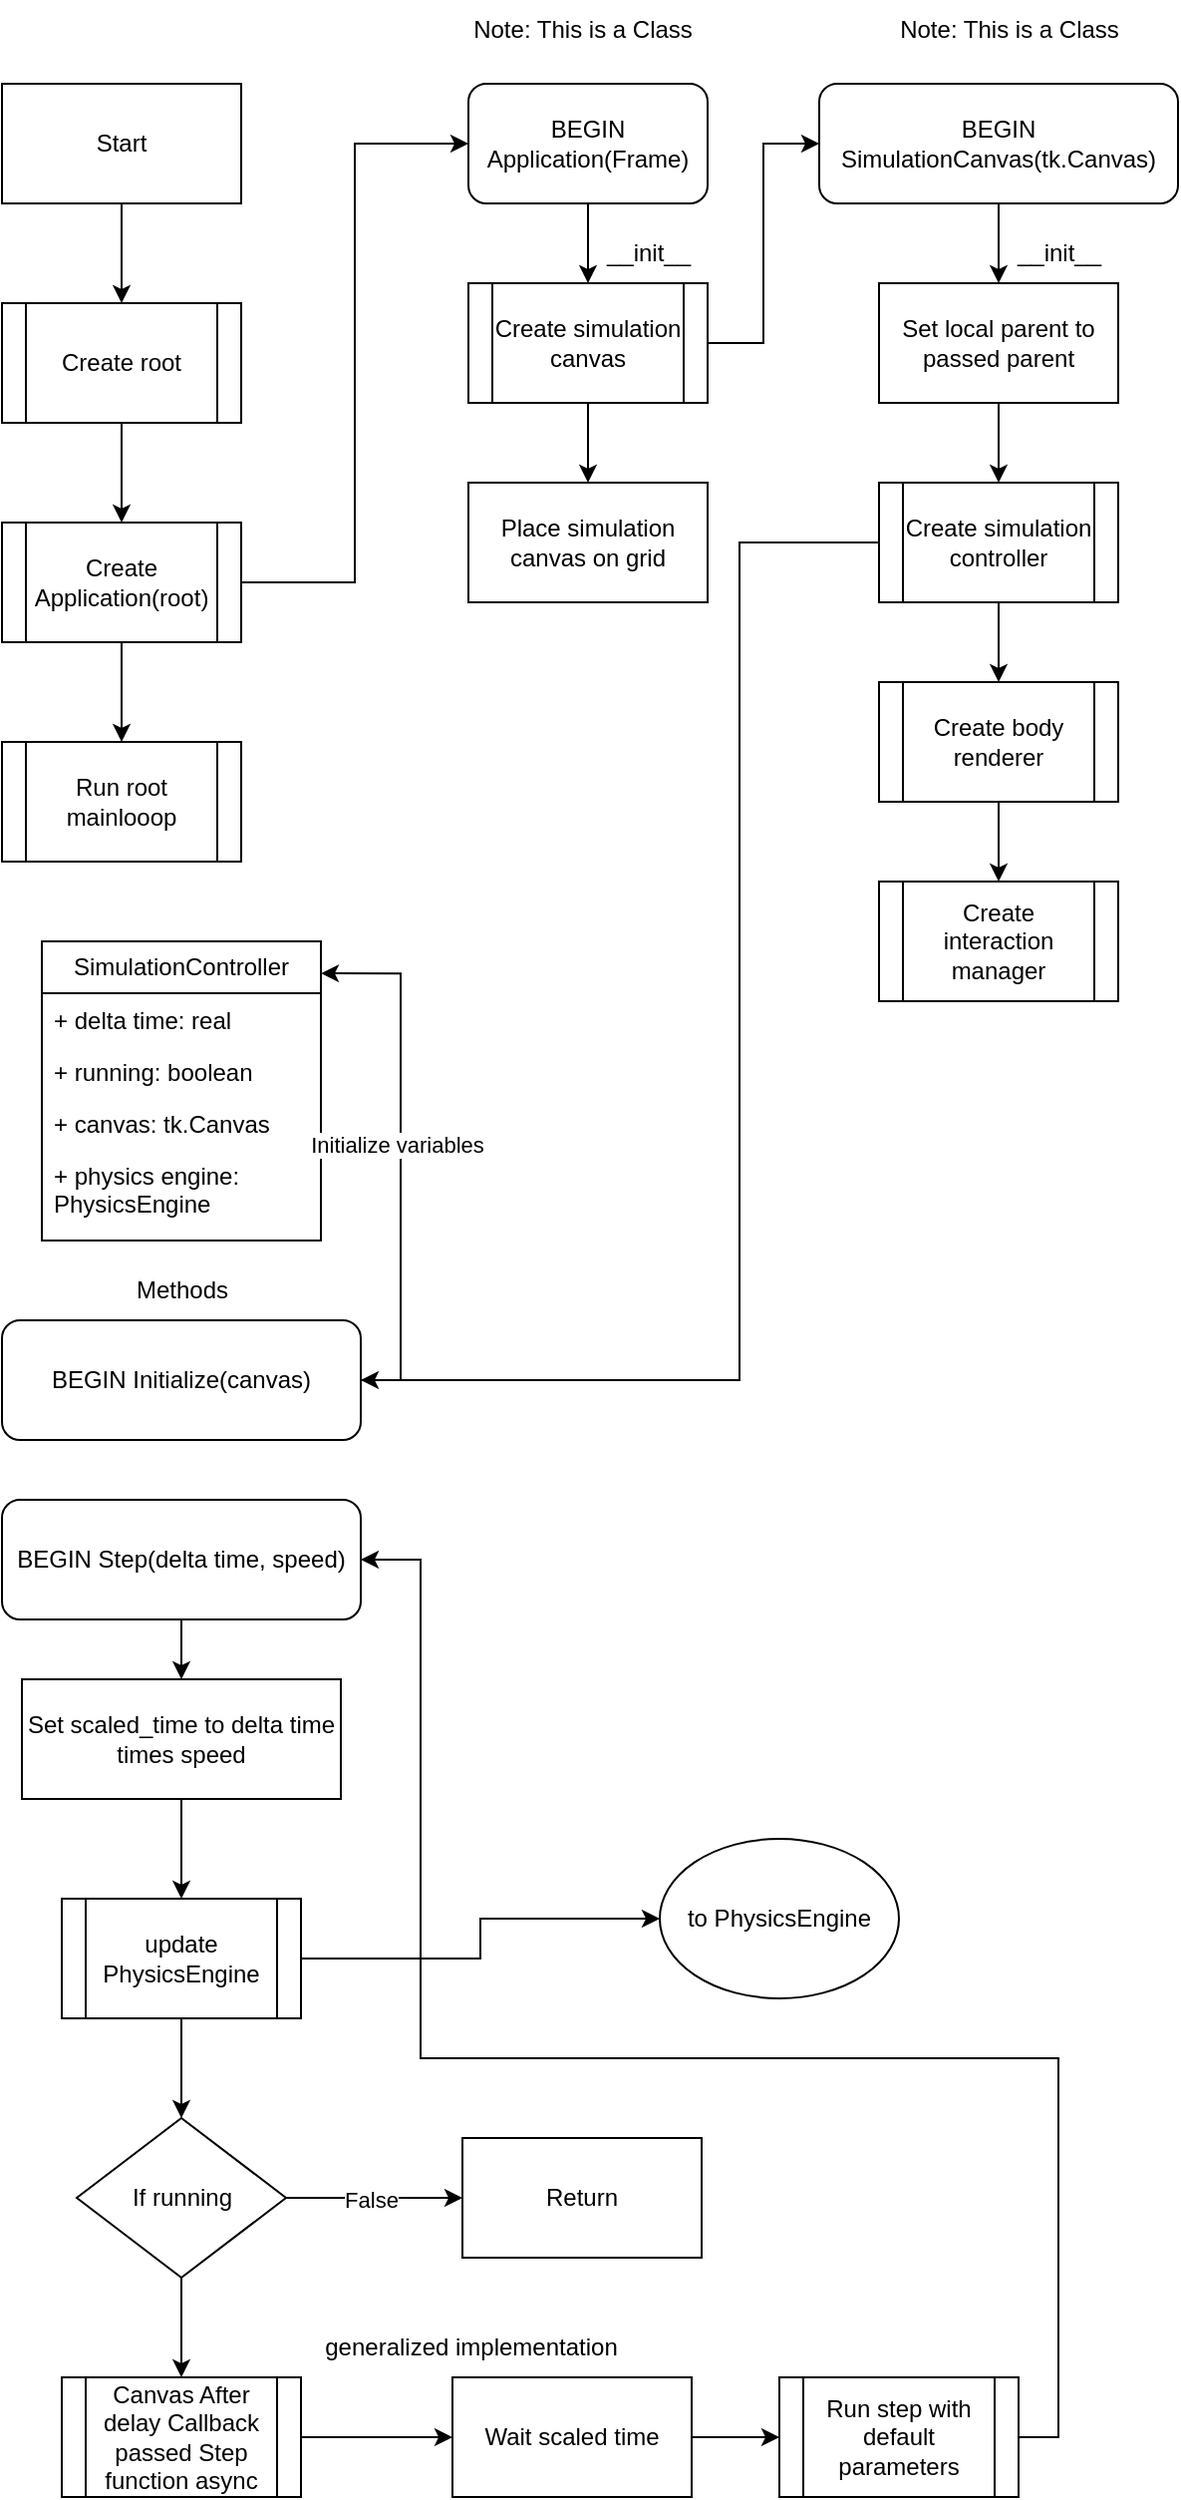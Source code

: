 <mxfile version="26.0.16">
  <diagram id="C5RBs43oDa-KdzZeNtuy" name="Page-1">
    <mxGraphModel dx="1420" dy="776" grid="1" gridSize="10" guides="1" tooltips="1" connect="1" arrows="1" fold="1" page="1" pageScale="1" pageWidth="827" pageHeight="1169" math="0" shadow="0">
      <root>
        <mxCell id="WIyWlLk6GJQsqaUBKTNV-0" />
        <mxCell id="WIyWlLk6GJQsqaUBKTNV-1" parent="WIyWlLk6GJQsqaUBKTNV-0" />
        <mxCell id="rg2TefDTNv2NrTJ3xyoL-8" style="edgeStyle=orthogonalEdgeStyle;rounded=0;orthogonalLoop=1;jettySize=auto;html=1;exitX=0.5;exitY=1;exitDx=0;exitDy=0;entryX=0.5;entryY=0;entryDx=0;entryDy=0;" edge="1" parent="WIyWlLk6GJQsqaUBKTNV-1" source="rg2TefDTNv2NrTJ3xyoL-2" target="rg2TefDTNv2NrTJ3xyoL-7">
          <mxGeometry relative="1" as="geometry" />
        </mxCell>
        <mxCell id="rg2TefDTNv2NrTJ3xyoL-2" value="Start" style="rounded=0;whiteSpace=wrap;html=1;" vertex="1" parent="WIyWlLk6GJQsqaUBKTNV-1">
          <mxGeometry x="60" y="60" width="120" height="60" as="geometry" />
        </mxCell>
        <mxCell id="rg2TefDTNv2NrTJ3xyoL-11" style="edgeStyle=orthogonalEdgeStyle;rounded=0;orthogonalLoop=1;jettySize=auto;html=1;exitX=0.5;exitY=1;exitDx=0;exitDy=0;entryX=0.5;entryY=0;entryDx=0;entryDy=0;" edge="1" parent="WIyWlLk6GJQsqaUBKTNV-1" source="rg2TefDTNv2NrTJ3xyoL-5" target="rg2TefDTNv2NrTJ3xyoL-10">
          <mxGeometry relative="1" as="geometry" />
        </mxCell>
        <mxCell id="rg2TefDTNv2NrTJ3xyoL-26" style="edgeStyle=orthogonalEdgeStyle;rounded=0;orthogonalLoop=1;jettySize=auto;html=1;exitX=1;exitY=0.5;exitDx=0;exitDy=0;entryX=0;entryY=0.5;entryDx=0;entryDy=0;" edge="1" parent="WIyWlLk6GJQsqaUBKTNV-1" source="rg2TefDTNv2NrTJ3xyoL-5" target="rg2TefDTNv2NrTJ3xyoL-13">
          <mxGeometry relative="1" as="geometry" />
        </mxCell>
        <mxCell id="rg2TefDTNv2NrTJ3xyoL-5" value="Create Application(root)" style="shape=process;whiteSpace=wrap;html=1;backgroundOutline=1;" vertex="1" parent="WIyWlLk6GJQsqaUBKTNV-1">
          <mxGeometry x="60" y="280" width="120" height="60" as="geometry" />
        </mxCell>
        <mxCell id="rg2TefDTNv2NrTJ3xyoL-9" style="edgeStyle=orthogonalEdgeStyle;rounded=0;orthogonalLoop=1;jettySize=auto;html=1;exitX=0.5;exitY=1;exitDx=0;exitDy=0;entryX=0.5;entryY=0;entryDx=0;entryDy=0;" edge="1" parent="WIyWlLk6GJQsqaUBKTNV-1" source="rg2TefDTNv2NrTJ3xyoL-7" target="rg2TefDTNv2NrTJ3xyoL-5">
          <mxGeometry relative="1" as="geometry" />
        </mxCell>
        <mxCell id="rg2TefDTNv2NrTJ3xyoL-7" value="Create root" style="shape=process;whiteSpace=wrap;html=1;backgroundOutline=1;" vertex="1" parent="WIyWlLk6GJQsqaUBKTNV-1">
          <mxGeometry x="60" y="170" width="120" height="60" as="geometry" />
        </mxCell>
        <mxCell id="rg2TefDTNv2NrTJ3xyoL-10" value="Run root mainlooop" style="shape=process;whiteSpace=wrap;html=1;backgroundOutline=1;" vertex="1" parent="WIyWlLk6GJQsqaUBKTNV-1">
          <mxGeometry x="60" y="390" width="120" height="60" as="geometry" />
        </mxCell>
        <mxCell id="rg2TefDTNv2NrTJ3xyoL-12" style="edgeStyle=orthogonalEdgeStyle;rounded=0;orthogonalLoop=1;jettySize=auto;html=1;exitX=0.5;exitY=1;exitDx=0;exitDy=0;entryX=0.5;entryY=0;entryDx=0;entryDy=0;" edge="1" parent="WIyWlLk6GJQsqaUBKTNV-1" source="rg2TefDTNv2NrTJ3xyoL-13" target="rg2TefDTNv2NrTJ3xyoL-15">
          <mxGeometry relative="1" as="geometry" />
        </mxCell>
        <mxCell id="rg2TefDTNv2NrTJ3xyoL-13" value="BEGIN Application(Frame)" style="rounded=1;whiteSpace=wrap;html=1;" vertex="1" parent="WIyWlLk6GJQsqaUBKTNV-1">
          <mxGeometry x="294" y="60" width="120" height="60" as="geometry" />
        </mxCell>
        <mxCell id="rg2TefDTNv2NrTJ3xyoL-14" style="edgeStyle=orthogonalEdgeStyle;rounded=0;orthogonalLoop=1;jettySize=auto;html=1;exitX=0.5;exitY=1;exitDx=0;exitDy=0;entryX=0.5;entryY=0;entryDx=0;entryDy=0;" edge="1" parent="WIyWlLk6GJQsqaUBKTNV-1" source="rg2TefDTNv2NrTJ3xyoL-15" target="rg2TefDTNv2NrTJ3xyoL-16">
          <mxGeometry relative="1" as="geometry" />
        </mxCell>
        <mxCell id="rg2TefDTNv2NrTJ3xyoL-31" style="edgeStyle=orthogonalEdgeStyle;rounded=0;orthogonalLoop=1;jettySize=auto;html=1;exitX=1;exitY=0.5;exitDx=0;exitDy=0;entryX=0;entryY=0.5;entryDx=0;entryDy=0;" edge="1" parent="WIyWlLk6GJQsqaUBKTNV-1" source="rg2TefDTNv2NrTJ3xyoL-15" target="rg2TefDTNv2NrTJ3xyoL-17">
          <mxGeometry relative="1" as="geometry" />
        </mxCell>
        <mxCell id="rg2TefDTNv2NrTJ3xyoL-15" value="Create simulation canvas" style="shape=process;whiteSpace=wrap;html=1;backgroundOutline=1;" vertex="1" parent="WIyWlLk6GJQsqaUBKTNV-1">
          <mxGeometry x="294" y="160" width="120" height="60" as="geometry" />
        </mxCell>
        <mxCell id="rg2TefDTNv2NrTJ3xyoL-16" value="Place simulation canvas on grid" style="rounded=0;whiteSpace=wrap;html=1;" vertex="1" parent="WIyWlLk6GJQsqaUBKTNV-1">
          <mxGeometry x="294" y="260" width="120" height="60" as="geometry" />
        </mxCell>
        <mxCell id="rg2TefDTNv2NrTJ3xyoL-21" style="edgeStyle=orthogonalEdgeStyle;rounded=0;orthogonalLoop=1;jettySize=auto;html=1;exitX=0.5;exitY=1;exitDx=0;exitDy=0;entryX=0.5;entryY=0;entryDx=0;entryDy=0;" edge="1" parent="WIyWlLk6GJQsqaUBKTNV-1" source="rg2TefDTNv2NrTJ3xyoL-17" target="rg2TefDTNv2NrTJ3xyoL-18">
          <mxGeometry relative="1" as="geometry" />
        </mxCell>
        <mxCell id="rg2TefDTNv2NrTJ3xyoL-17" value="BEGIN SimulationCanvas(tk.Canvas)" style="rounded=1;whiteSpace=wrap;html=1;" vertex="1" parent="WIyWlLk6GJQsqaUBKTNV-1">
          <mxGeometry x="470" y="60" width="180" height="60" as="geometry" />
        </mxCell>
        <mxCell id="rg2TefDTNv2NrTJ3xyoL-20" style="edgeStyle=orthogonalEdgeStyle;rounded=0;orthogonalLoop=1;jettySize=auto;html=1;exitX=0.5;exitY=1;exitDx=0;exitDy=0;entryX=0.5;entryY=0;entryDx=0;entryDy=0;" edge="1" parent="WIyWlLk6GJQsqaUBKTNV-1" source="rg2TefDTNv2NrTJ3xyoL-18" target="rg2TefDTNv2NrTJ3xyoL-19">
          <mxGeometry relative="1" as="geometry" />
        </mxCell>
        <mxCell id="rg2TefDTNv2NrTJ3xyoL-18" value="Set local parent to passed parent" style="rounded=0;whiteSpace=wrap;html=1;" vertex="1" parent="WIyWlLk6GJQsqaUBKTNV-1">
          <mxGeometry x="500" y="160" width="120" height="60" as="geometry" />
        </mxCell>
        <mxCell id="rg2TefDTNv2NrTJ3xyoL-23" style="edgeStyle=orthogonalEdgeStyle;rounded=0;orthogonalLoop=1;jettySize=auto;html=1;exitX=0.5;exitY=1;exitDx=0;exitDy=0;entryX=0.5;entryY=0;entryDx=0;entryDy=0;" edge="1" parent="WIyWlLk6GJQsqaUBKTNV-1" source="rg2TefDTNv2NrTJ3xyoL-19" target="rg2TefDTNv2NrTJ3xyoL-22">
          <mxGeometry relative="1" as="geometry" />
        </mxCell>
        <mxCell id="rg2TefDTNv2NrTJ3xyoL-64" style="edgeStyle=orthogonalEdgeStyle;rounded=0;orthogonalLoop=1;jettySize=auto;html=1;exitX=0;exitY=0.5;exitDx=0;exitDy=0;entryX=1;entryY=0.5;entryDx=0;entryDy=0;" edge="1" parent="WIyWlLk6GJQsqaUBKTNV-1" source="rg2TefDTNv2NrTJ3xyoL-19" target="rg2TefDTNv2NrTJ3xyoL-33">
          <mxGeometry relative="1" as="geometry">
            <Array as="points">
              <mxPoint x="430" y="290" />
              <mxPoint x="430" y="710" />
            </Array>
          </mxGeometry>
        </mxCell>
        <mxCell id="rg2TefDTNv2NrTJ3xyoL-19" value="Create simulation controller" style="shape=process;whiteSpace=wrap;html=1;backgroundOutline=1;" vertex="1" parent="WIyWlLk6GJQsqaUBKTNV-1">
          <mxGeometry x="500" y="260" width="120" height="60" as="geometry" />
        </mxCell>
        <mxCell id="rg2TefDTNv2NrTJ3xyoL-25" style="edgeStyle=orthogonalEdgeStyle;rounded=0;orthogonalLoop=1;jettySize=auto;html=1;exitX=0.5;exitY=1;exitDx=0;exitDy=0;entryX=0.5;entryY=0;entryDx=0;entryDy=0;" edge="1" parent="WIyWlLk6GJQsqaUBKTNV-1" source="rg2TefDTNv2NrTJ3xyoL-22" target="rg2TefDTNv2NrTJ3xyoL-24">
          <mxGeometry relative="1" as="geometry" />
        </mxCell>
        <mxCell id="rg2TefDTNv2NrTJ3xyoL-22" value="Create body renderer" style="shape=process;whiteSpace=wrap;html=1;backgroundOutline=1;" vertex="1" parent="WIyWlLk6GJQsqaUBKTNV-1">
          <mxGeometry x="500" y="360" width="120" height="60" as="geometry" />
        </mxCell>
        <mxCell id="rg2TefDTNv2NrTJ3xyoL-24" value="Create interaction manager" style="shape=process;whiteSpace=wrap;html=1;backgroundOutline=1;" vertex="1" parent="WIyWlLk6GJQsqaUBKTNV-1">
          <mxGeometry x="500" y="460" width="120" height="60" as="geometry" />
        </mxCell>
        <mxCell id="rg2TefDTNv2NrTJ3xyoL-27" value="Note: This is a Class" style="text;html=1;align=center;verticalAlign=middle;resizable=0;points=[];autosize=1;strokeColor=none;fillColor=none;" vertex="1" parent="WIyWlLk6GJQsqaUBKTNV-1">
          <mxGeometry x="286" y="18" width="130" height="30" as="geometry" />
        </mxCell>
        <mxCell id="rg2TefDTNv2NrTJ3xyoL-28" value="Note: This is a Class" style="text;html=1;align=center;verticalAlign=middle;resizable=0;points=[];autosize=1;strokeColor=none;fillColor=none;" vertex="1" parent="WIyWlLk6GJQsqaUBKTNV-1">
          <mxGeometry x="500" y="18" width="130" height="30" as="geometry" />
        </mxCell>
        <mxCell id="rg2TefDTNv2NrTJ3xyoL-29" value="__init__" style="text;html=1;align=center;verticalAlign=middle;resizable=0;points=[];autosize=1;strokeColor=none;fillColor=none;" vertex="1" parent="WIyWlLk6GJQsqaUBKTNV-1">
          <mxGeometry x="354" y="130" width="60" height="30" as="geometry" />
        </mxCell>
        <mxCell id="rg2TefDTNv2NrTJ3xyoL-30" value="__init__" style="text;html=1;align=center;verticalAlign=middle;resizable=0;points=[];autosize=1;strokeColor=none;fillColor=none;" vertex="1" parent="WIyWlLk6GJQsqaUBKTNV-1">
          <mxGeometry x="560" y="130" width="60" height="30" as="geometry" />
        </mxCell>
        <mxCell id="rg2TefDTNv2NrTJ3xyoL-33" value="BEGIN Initialize(canvas)" style="rounded=1;whiteSpace=wrap;html=1;" vertex="1" parent="WIyWlLk6GJQsqaUBKTNV-1">
          <mxGeometry x="60" y="680" width="180" height="60" as="geometry" />
        </mxCell>
        <mxCell id="rg2TefDTNv2NrTJ3xyoL-34" value="&lt;div&gt;SimulationController&lt;/div&gt;" style="swimlane;fontStyle=0;childLayout=stackLayout;horizontal=1;startSize=26;fillColor=none;horizontalStack=0;resizeParent=1;resizeParentMax=0;resizeLast=0;collapsible=1;marginBottom=0;whiteSpace=wrap;html=1;" vertex="1" parent="WIyWlLk6GJQsqaUBKTNV-1">
          <mxGeometry x="80" y="490" width="140" height="150" as="geometry" />
        </mxCell>
        <mxCell id="rg2TefDTNv2NrTJ3xyoL-35" value="+ delta time: real" style="text;strokeColor=none;fillColor=none;align=left;verticalAlign=top;spacingLeft=4;spacingRight=4;overflow=hidden;rotatable=0;points=[[0,0.5],[1,0.5]];portConstraint=eastwest;whiteSpace=wrap;html=1;" vertex="1" parent="rg2TefDTNv2NrTJ3xyoL-34">
          <mxGeometry y="26" width="140" height="26" as="geometry" />
        </mxCell>
        <mxCell id="rg2TefDTNv2NrTJ3xyoL-36" value="+ running: boolean" style="text;strokeColor=none;fillColor=none;align=left;verticalAlign=top;spacingLeft=4;spacingRight=4;overflow=hidden;rotatable=0;points=[[0,0.5],[1,0.5]];portConstraint=eastwest;whiteSpace=wrap;html=1;" vertex="1" parent="rg2TefDTNv2NrTJ3xyoL-34">
          <mxGeometry y="52" width="140" height="26" as="geometry" />
        </mxCell>
        <mxCell id="rg2TefDTNv2NrTJ3xyoL-37" value="+ canvas: tk.Canvas" style="text;strokeColor=none;fillColor=none;align=left;verticalAlign=top;spacingLeft=4;spacingRight=4;overflow=hidden;rotatable=0;points=[[0,0.5],[1,0.5]];portConstraint=eastwest;whiteSpace=wrap;html=1;" vertex="1" parent="rg2TefDTNv2NrTJ3xyoL-34">
          <mxGeometry y="78" width="140" height="26" as="geometry" />
        </mxCell>
        <mxCell id="rg2TefDTNv2NrTJ3xyoL-38" value="+ physics engine: PhysicsEngine" style="text;strokeColor=none;fillColor=none;align=left;verticalAlign=top;spacingLeft=4;spacingRight=4;overflow=hidden;rotatable=0;points=[[0,0.5],[1,0.5]];portConstraint=eastwest;whiteSpace=wrap;html=1;" vertex="1" parent="rg2TefDTNv2NrTJ3xyoL-34">
          <mxGeometry y="104" width="140" height="46" as="geometry" />
        </mxCell>
        <mxCell id="rg2TefDTNv2NrTJ3xyoL-39" value="Methods" style="text;html=1;align=center;verticalAlign=middle;resizable=0;points=[];autosize=1;strokeColor=none;fillColor=none;" vertex="1" parent="WIyWlLk6GJQsqaUBKTNV-1">
          <mxGeometry x="115" y="650" width="70" height="30" as="geometry" />
        </mxCell>
        <mxCell id="rg2TefDTNv2NrTJ3xyoL-40" style="edgeStyle=orthogonalEdgeStyle;rounded=0;orthogonalLoop=1;jettySize=auto;html=1;exitX=1;exitY=0.5;exitDx=0;exitDy=0;entryX=1;entryY=0.107;entryDx=0;entryDy=0;entryPerimeter=0;" edge="1" parent="WIyWlLk6GJQsqaUBKTNV-1" source="rg2TefDTNv2NrTJ3xyoL-33" target="rg2TefDTNv2NrTJ3xyoL-34">
          <mxGeometry relative="1" as="geometry" />
        </mxCell>
        <mxCell id="rg2TefDTNv2NrTJ3xyoL-41" value="Initialize variables" style="edgeLabel;html=1;align=center;verticalAlign=middle;resizable=0;points=[];" vertex="1" connectable="0" parent="rg2TefDTNv2NrTJ3xyoL-40">
          <mxGeometry x="0.046" y="2" relative="1" as="geometry">
            <mxPoint as="offset" />
          </mxGeometry>
        </mxCell>
        <mxCell id="rg2TefDTNv2NrTJ3xyoL-44" style="edgeStyle=orthogonalEdgeStyle;rounded=0;orthogonalLoop=1;jettySize=auto;html=1;exitX=0.5;exitY=1;exitDx=0;exitDy=0;entryX=0.5;entryY=0;entryDx=0;entryDy=0;" edge="1" parent="WIyWlLk6GJQsqaUBKTNV-1" source="rg2TefDTNv2NrTJ3xyoL-42" target="rg2TefDTNv2NrTJ3xyoL-43">
          <mxGeometry relative="1" as="geometry" />
        </mxCell>
        <mxCell id="rg2TefDTNv2NrTJ3xyoL-42" value="BEGIN Step(delta time, speed)" style="rounded=1;whiteSpace=wrap;html=1;" vertex="1" parent="WIyWlLk6GJQsqaUBKTNV-1">
          <mxGeometry x="60" y="770" width="180" height="60" as="geometry" />
        </mxCell>
        <mxCell id="rg2TefDTNv2NrTJ3xyoL-46" style="edgeStyle=orthogonalEdgeStyle;rounded=0;orthogonalLoop=1;jettySize=auto;html=1;exitX=0.5;exitY=1;exitDx=0;exitDy=0;entryX=0.5;entryY=0;entryDx=0;entryDy=0;" edge="1" parent="WIyWlLk6GJQsqaUBKTNV-1" source="rg2TefDTNv2NrTJ3xyoL-43" target="rg2TefDTNv2NrTJ3xyoL-45">
          <mxGeometry relative="1" as="geometry" />
        </mxCell>
        <mxCell id="rg2TefDTNv2NrTJ3xyoL-43" value="Set scaled_time to delta time times speed" style="rounded=0;whiteSpace=wrap;html=1;" vertex="1" parent="WIyWlLk6GJQsqaUBKTNV-1">
          <mxGeometry x="70" y="860" width="160" height="60" as="geometry" />
        </mxCell>
        <mxCell id="rg2TefDTNv2NrTJ3xyoL-48" style="edgeStyle=orthogonalEdgeStyle;rounded=0;orthogonalLoop=1;jettySize=auto;html=1;exitX=0.5;exitY=1;exitDx=0;exitDy=0;entryX=0.5;entryY=0;entryDx=0;entryDy=0;" edge="1" parent="WIyWlLk6GJQsqaUBKTNV-1" source="rg2TefDTNv2NrTJ3xyoL-45" target="rg2TefDTNv2NrTJ3xyoL-47">
          <mxGeometry relative="1" as="geometry" />
        </mxCell>
        <mxCell id="rg2TefDTNv2NrTJ3xyoL-67" style="edgeStyle=orthogonalEdgeStyle;rounded=0;orthogonalLoop=1;jettySize=auto;html=1;exitX=1;exitY=0.5;exitDx=0;exitDy=0;entryX=0;entryY=0.5;entryDx=0;entryDy=0;" edge="1" parent="WIyWlLk6GJQsqaUBKTNV-1" source="rg2TefDTNv2NrTJ3xyoL-45" target="rg2TefDTNv2NrTJ3xyoL-66">
          <mxGeometry relative="1" as="geometry" />
        </mxCell>
        <mxCell id="rg2TefDTNv2NrTJ3xyoL-45" value="update PhysicsEngine" style="shape=process;whiteSpace=wrap;html=1;backgroundOutline=1;" vertex="1" parent="WIyWlLk6GJQsqaUBKTNV-1">
          <mxGeometry x="90" y="970" width="120" height="60" as="geometry" />
        </mxCell>
        <mxCell id="rg2TefDTNv2NrTJ3xyoL-50" style="edgeStyle=orthogonalEdgeStyle;rounded=0;orthogonalLoop=1;jettySize=auto;html=1;exitX=1;exitY=0.5;exitDx=0;exitDy=0;entryX=0;entryY=0.5;entryDx=0;entryDy=0;" edge="1" parent="WIyWlLk6GJQsqaUBKTNV-1" source="rg2TefDTNv2NrTJ3xyoL-47" target="rg2TefDTNv2NrTJ3xyoL-49">
          <mxGeometry relative="1" as="geometry" />
        </mxCell>
        <mxCell id="rg2TefDTNv2NrTJ3xyoL-51" value="False" style="edgeLabel;html=1;align=center;verticalAlign=middle;resizable=0;points=[];" vertex="1" connectable="0" parent="rg2TefDTNv2NrTJ3xyoL-50">
          <mxGeometry x="-0.037" y="-1" relative="1" as="geometry">
            <mxPoint as="offset" />
          </mxGeometry>
        </mxCell>
        <mxCell id="rg2TefDTNv2NrTJ3xyoL-55" style="edgeStyle=orthogonalEdgeStyle;rounded=0;orthogonalLoop=1;jettySize=auto;html=1;exitX=0.5;exitY=1;exitDx=0;exitDy=0;entryX=0.5;entryY=0;entryDx=0;entryDy=0;" edge="1" parent="WIyWlLk6GJQsqaUBKTNV-1" source="rg2TefDTNv2NrTJ3xyoL-47" target="rg2TefDTNv2NrTJ3xyoL-56">
          <mxGeometry relative="1" as="geometry">
            <mxPoint x="150" y="1200" as="targetPoint" />
          </mxGeometry>
        </mxCell>
        <mxCell id="rg2TefDTNv2NrTJ3xyoL-47" value="If running" style="rhombus;whiteSpace=wrap;html=1;" vertex="1" parent="WIyWlLk6GJQsqaUBKTNV-1">
          <mxGeometry x="97.5" y="1080" width="105" height="80" as="geometry" />
        </mxCell>
        <mxCell id="rg2TefDTNv2NrTJ3xyoL-49" value="Return" style="rounded=0;whiteSpace=wrap;html=1;" vertex="1" parent="WIyWlLk6GJQsqaUBKTNV-1">
          <mxGeometry x="291" y="1090" width="120" height="60" as="geometry" />
        </mxCell>
        <mxCell id="rg2TefDTNv2NrTJ3xyoL-58" style="edgeStyle=orthogonalEdgeStyle;rounded=0;orthogonalLoop=1;jettySize=auto;html=1;exitX=1;exitY=0.5;exitDx=0;exitDy=0;entryX=0;entryY=0.5;entryDx=0;entryDy=0;" edge="1" parent="WIyWlLk6GJQsqaUBKTNV-1" source="rg2TefDTNv2NrTJ3xyoL-56" target="rg2TefDTNv2NrTJ3xyoL-60">
          <mxGeometry relative="1" as="geometry">
            <mxPoint x="250" y="1240" as="targetPoint" />
          </mxGeometry>
        </mxCell>
        <mxCell id="rg2TefDTNv2NrTJ3xyoL-56" value="Canvas After delay Callback passed Step function async" style="shape=process;whiteSpace=wrap;html=1;backgroundOutline=1;" vertex="1" parent="WIyWlLk6GJQsqaUBKTNV-1">
          <mxGeometry x="90" y="1210" width="120" height="60" as="geometry" />
        </mxCell>
        <mxCell id="rg2TefDTNv2NrTJ3xyoL-57" value="&lt;div&gt;generalized implementation&lt;/div&gt;" style="text;html=1;align=center;verticalAlign=middle;resizable=0;points=[];autosize=1;strokeColor=none;fillColor=none;" vertex="1" parent="WIyWlLk6GJQsqaUBKTNV-1">
          <mxGeometry x="210" y="1180" width="170" height="30" as="geometry" />
        </mxCell>
        <mxCell id="rg2TefDTNv2NrTJ3xyoL-62" style="edgeStyle=orthogonalEdgeStyle;rounded=0;orthogonalLoop=1;jettySize=auto;html=1;exitX=1;exitY=0.5;exitDx=0;exitDy=0;entryX=0;entryY=0.5;entryDx=0;entryDy=0;" edge="1" parent="WIyWlLk6GJQsqaUBKTNV-1" source="rg2TefDTNv2NrTJ3xyoL-60" target="rg2TefDTNv2NrTJ3xyoL-61">
          <mxGeometry relative="1" as="geometry" />
        </mxCell>
        <mxCell id="rg2TefDTNv2NrTJ3xyoL-60" value="Wait scaled time" style="rounded=0;whiteSpace=wrap;html=1;" vertex="1" parent="WIyWlLk6GJQsqaUBKTNV-1">
          <mxGeometry x="286" y="1210" width="120" height="60" as="geometry" />
        </mxCell>
        <mxCell id="rg2TefDTNv2NrTJ3xyoL-63" style="edgeStyle=orthogonalEdgeStyle;rounded=0;orthogonalLoop=1;jettySize=auto;html=1;exitX=1;exitY=0.5;exitDx=0;exitDy=0;entryX=1;entryY=0.5;entryDx=0;entryDy=0;" edge="1" parent="WIyWlLk6GJQsqaUBKTNV-1" source="rg2TefDTNv2NrTJ3xyoL-61" target="rg2TefDTNv2NrTJ3xyoL-42">
          <mxGeometry relative="1" as="geometry">
            <Array as="points">
              <mxPoint x="590" y="1240" />
              <mxPoint x="590" y="1050" />
              <mxPoint x="270" y="1050" />
              <mxPoint x="270" y="800" />
            </Array>
          </mxGeometry>
        </mxCell>
        <mxCell id="rg2TefDTNv2NrTJ3xyoL-61" value="Run step with default parameters" style="shape=process;whiteSpace=wrap;html=1;backgroundOutline=1;" vertex="1" parent="WIyWlLk6GJQsqaUBKTNV-1">
          <mxGeometry x="450" y="1210" width="120" height="60" as="geometry" />
        </mxCell>
        <mxCell id="rg2TefDTNv2NrTJ3xyoL-66" value="to PhysicsEngine" style="ellipse;whiteSpace=wrap;html=1;" vertex="1" parent="WIyWlLk6GJQsqaUBKTNV-1">
          <mxGeometry x="390" y="940" width="120" height="80" as="geometry" />
        </mxCell>
      </root>
    </mxGraphModel>
  </diagram>
</mxfile>
